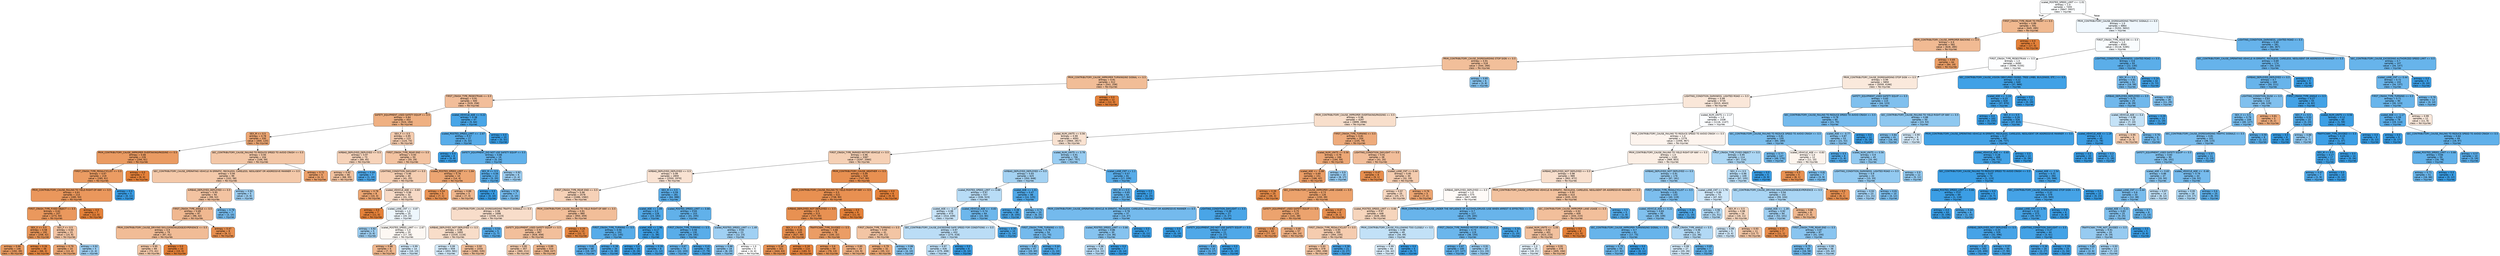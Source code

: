 digraph Tree {
node [shape=box, style="filled, rounded", color="black", fontname=helvetica] ;
edge [fontname=helvetica] ;
0 [label="scaled_POSTED_SPEED_LIMIT <= -1.01\nentropy = 1.0\nsamples = 7455\nvalue = [5847, 5937]\nclass = Injuries", fillcolor="#fcfeff"] ;
1 [label="FIRST_CRASH_TYPE_REAR TO FRONT <= 0.5\nentropy = 0.89\nsamples = 591\nvalue = [645, 285]\nclass = No-Injuries", fillcolor="#f0b990"] ;
0 -> 1 [labeldistance=2.5, labelangle=45, headlabel="True"] ;
2 [label="PRIM_CONTRIBUTORY_CAUSE_IMPROPER BACKING <= 0.5\nentropy = 0.9\nsamples = 582\nvalue = [628, 285]\nclass = No-Injuries", fillcolor="#f1ba93"] ;
1 -> 2 ;
3 [label="PRIM_CONTRIBUTORY_CAUSE_DISREGARDING STOP SIGN <= 0.5\nentropy = 0.91\nsamples = 518\nvalue = [544, 266]\nclass = No-Injuries", fillcolor="#f2bf9a"] ;
2 -> 3 ;
4 [label="PRIM_CONTRIBUTORY_CAUSE_IMPROPER TURNING/NO SIGNAL <= 0.5\nentropy = 0.91\nsamples = 512\nvalue = [541, 258]\nclass = No-Injuries", fillcolor="#f1bd97"] ;
3 -> 4 ;
5 [label="FIRST_CRASH_TYPE_PEDESTRIAN <= 0.5\nentropy = 0.91\nsamples = 500\nvalue = [529, 258]\nclass = No-Injuries", fillcolor="#f2be9a"] ;
4 -> 5 ;
6 [label="SAFETY_EQUIPMENT_USED SAFETY EQUIP <= 0.5\nentropy = 0.84\nsamples = 453\nvalue = [524, 194]\nclass = No-Injuries", fillcolor="#efb082"] ;
5 -> 6 ;
7 [label="SEX_M <= 0.5\nentropy = 0.78\nsamples = 330\nvalue = [400, 120]\nclass = No-Injuries", fillcolor="#eda774"] ;
6 -> 7 ;
8 [label="PRIM_CONTRIBUTORY_CAUSE_IMPROPER OVERTAKING/PASSING <= 0.5\nentropy = 0.66\nsamples = 226\nvalue = [294, 61]\nclass = No-Injuries", fillcolor="#ea9b62"] ;
7 -> 8 ;
9 [label="FIRST_CRASH_TYPE_PEDALCYCLIST <= 0.5\nentropy = 0.67\nsamples = 219\nvalue = [285, 61]\nclass = No-Injuries", fillcolor="#eb9c63"] ;
8 -> 9 ;
10 [label="PRIM_CONTRIBUTORY_CAUSE_FAILING TO YIELD RIGHT-OF-WAY <= 0.5\nentropy = 0.61\nsamples = 214\nvalue = [285, 50]\nclass = No-Injuries", fillcolor="#ea975c"] ;
9 -> 10 ;
11 [label="FIRST_CRASH_TYPE_FIXED OBJECT <= 0.5\nentropy = 0.62\nsamples = 207\nvalue = [273, 50]\nclass = No-Injuries", fillcolor="#ea985d"] ;
10 -> 11 ;
12 [label="SEX_X <= 0.5\nentropy = 0.58\nsamples = 192\nvalue = [258, 42]\nclass = No-Injuries", fillcolor="#e99659"] ;
11 -> 12 ;
13 [label="entropy = 0.66\nsamples = 146\nvalue = [192, 39]\nclass = No-Injuries", fillcolor="#ea9b61"] ;
12 -> 13 ;
14 [label="entropy = 0.26\nsamples = 46\nvalue = [66, 3]\nclass = No-Injuries", fillcolor="#e68742"] ;
12 -> 14 ;
15 [label="SEX_F <= 0.5\nentropy = 0.93\nsamples = 15\nvalue = [15, 8]\nclass = No-Injuries", fillcolor="#f3c4a3"] ;
11 -> 15 ;
16 [label="entropy = 0.79\nsamples = 10\nvalue = [13, 4]\nclass = No-Injuries", fillcolor="#eda876"] ;
15 -> 16 ;
17 [label="entropy = 0.92\nsamples = 5\nvalue = [2, 4]\nclass = Injuries", fillcolor="#9ccef2"] ;
15 -> 17 ;
18 [label="entropy = 0.0\nsamples = 7\nvalue = [12, 0]\nclass = No-Injuries", fillcolor="#e58139"] ;
10 -> 18 ;
19 [label="entropy = 0.0\nsamples = 5\nvalue = [0, 11]\nclass = Injuries", fillcolor="#399de5"] ;
9 -> 19 ;
20 [label="entropy = 0.0\nsamples = 7\nvalue = [9, 0]\nclass = No-Injuries", fillcolor="#e58139"] ;
8 -> 20 ;
21 [label="SEC_CONTRIBUTORY_CAUSE_FAILING TO REDUCE SPEED TO AVOID CRASH <= 0.5\nentropy = 0.94\nsamples = 104\nvalue = [106, 59]\nclass = No-Injuries", fillcolor="#f3c7a7"] ;
7 -> 21 ;
22 [label="SEC_CONTRIBUTORY_CAUSE_OPERATING VEHICLE IN ERRATIC, RECKLESS, CARELESS, NEGLIGENT OR AGGRESSIVE MANNER <= 0.5\nentropy = 0.94\nsamples = 99\nvalue = [102, 58]\nclass = No-Injuries", fillcolor="#f4c9aa"] ;
21 -> 22 ;
23 [label="AIRBAG_DEPLOYED_DEPLOYED <= 0.5\nentropy = 0.93\nsamples = 94\nvalue = [99, 52]\nclass = No-Injuries", fillcolor="#f3c3a1"] ;
22 -> 23 ;
24 [label="FIRST_CRASH_TYPE_ANGLE <= 0.5\nentropy = 0.89\nsamples = 87\nvalue = [96, 42]\nclass = No-Injuries", fillcolor="#f0b890"] ;
23 -> 24 ;
25 [label="PRIM_CONTRIBUTORY_CAUSE_DRIVING SKILLS/KNOWLEDGE/EXPERIENCE <= 0.5\nentropy = 0.9\nsamples = 79\nvalue = [87, 41]\nclass = No-Injuries", fillcolor="#f1bc96"] ;
24 -> 25 ;
26 [label="entropy = 0.95\nsamples = 69\nvalue = [72, 41]\nclass = No-Injuries", fillcolor="#f4c9aa"] ;
25 -> 26 ;
27 [label="entropy = 0.0\nsamples = 10\nvalue = [15, 0]\nclass = No-Injuries", fillcolor="#e58139"] ;
25 -> 27 ;
28 [label="entropy = 0.47\nsamples = 8\nvalue = [9, 1]\nclass = No-Injuries", fillcolor="#e88f4f"] ;
24 -> 28 ;
29 [label="entropy = 0.78\nsamples = 7\nvalue = [3, 10]\nclass = Injuries", fillcolor="#74baed"] ;
23 -> 29 ;
30 [label="entropy = 0.92\nsamples = 5\nvalue = [3, 6]\nclass = Injuries", fillcolor="#9ccef2"] ;
22 -> 30 ;
31 [label="entropy = 0.72\nsamples = 5\nvalue = [4, 1]\nclass = No-Injuries", fillcolor="#eca06a"] ;
21 -> 31 ;
32 [label="SEX_F <= 0.5\nentropy = 0.95\nsamples = 123\nvalue = [124, 74]\nclass = No-Injuries", fillcolor="#f5ccaf"] ;
6 -> 32 ;
33 [label="AIRBAG_DEPLOYED_DEPLOYED <= 0.5\nentropy = 0.97\nsamples = 73\nvalue = [69, 45]\nclass = No-Injuries", fillcolor="#f6d3ba"] ;
32 -> 33 ;
34 [label="entropy = 0.92\nsamples = 66\nvalue = [68, 35]\nclass = No-Injuries", fillcolor="#f2c29f"] ;
33 -> 34 ;
35 [label="entropy = 0.44\nsamples = 7\nvalue = [1, 10]\nclass = Injuries", fillcolor="#4da7e8"] ;
33 -> 35 ;
36 [label="FIRST_CRASH_TYPE_REAR END <= 0.5\nentropy = 0.93\nsamples = 50\nvalue = [55, 29]\nclass = No-Injuries", fillcolor="#f3c3a1"] ;
32 -> 36 ;
37 [label="LIGHTING_CONDITION_DAYLIGHT <= 0.5\nentropy = 0.96\nsamples = 40\nvalue = [41, 25]\nclass = No-Injuries", fillcolor="#f5ceb2"] ;
36 -> 37 ;
38 [label="entropy = 0.78\nsamples = 8\nvalue = [10, 3]\nclass = No-Injuries", fillcolor="#eda774"] ;
37 -> 38 ;
39 [label="scaled_VEHICLE_AGE <= -0.83\nentropy = 0.98\nsamples = 32\nvalue = [31, 22]\nclass = No-Injuries", fillcolor="#f7dac6"] ;
37 -> 39 ;
40 [label="entropy = 0.0\nsamples = 7\nvalue = [11, 0]\nclass = No-Injuries", fillcolor="#e58139"] ;
39 -> 40 ;
41 [label="scaled_LANE_CNT <= -0.87\nentropy = 1.0\nsamples = 25\nvalue = [20, 22]\nclass = Injuries", fillcolor="#edf6fd"] ;
39 -> 41 ;
42 [label="entropy = 0.92\nsamples = 5\nvalue = [3, 6]\nclass = Injuries", fillcolor="#9ccef2"] ;
41 -> 42 ;
43 [label="scaled_POSTED_SPEED_LIMIT <= -2.67\nentropy = 1.0\nsamples = 20\nvalue = [17, 16]\nclass = No-Injuries", fillcolor="#fdf8f3"] ;
41 -> 43 ;
44 [label="entropy = 0.88\nsamples = 6\nvalue = [7, 3]\nclass = No-Injuries", fillcolor="#f0b78e"] ;
43 -> 44 ;
45 [label="entropy = 0.99\nsamples = 14\nvalue = [10, 13]\nclass = Injuries", fillcolor="#d1e8f9"] ;
43 -> 45 ;
46 [label="scaled_POSTED_SPEED_LIMIT <= -1.84\nentropy = 0.76\nsamples = 10\nvalue = [14, 4]\nclass = No-Injuries", fillcolor="#eca572"] ;
36 -> 46 ;
47 [label="entropy = 0.54\nsamples = 5\nvalue = [7, 1]\nclass = No-Injuries", fillcolor="#e99355"] ;
46 -> 47 ;
48 [label="entropy = 0.88\nsamples = 5\nvalue = [7, 3]\nclass = No-Injuries", fillcolor="#f0b78e"] ;
46 -> 48 ;
49 [label="scaled_VEHICLE_AGE <= 0.22\nentropy = 0.38\nsamples = 47\nvalue = [5, 64]\nclass = Injuries", fillcolor="#48a5e7"] ;
5 -> 49 ;
50 [label="scaled_POSTED_SPEED_LIMIT <= -2.67\nentropy = 0.57\nsamples = 27\nvalue = [5, 32]\nclass = Injuries", fillcolor="#58ace9"] ;
49 -> 50 ;
51 [label="entropy = 0.0\nsamples = 8\nvalue = [0, 8]\nclass = Injuries", fillcolor="#399de5"] ;
50 -> 51 ;
52 [label="SAFETY_EQUIPMENT_DID NOT USE SAFETY EQUIP <= 0.5\nentropy = 0.66\nsamples = 19\nvalue = [5, 24]\nclass = Injuries", fillcolor="#62b1ea"] ;
50 -> 52 ;
53 [label="SEX_M <= 0.5\nentropy = 0.56\nsamples = 13\nvalue = [3, 20]\nclass = Injuries", fillcolor="#57ace9"] ;
52 -> 53 ;
54 [label="entropy = 0.0\nsamples = 6\nvalue = [0, 10]\nclass = Injuries", fillcolor="#399de5"] ;
53 -> 54 ;
55 [label="entropy = 0.78\nsamples = 7\nvalue = [3, 10]\nclass = Injuries", fillcolor="#74baed"] ;
53 -> 55 ;
56 [label="entropy = 0.92\nsamples = 6\nvalue = [2, 4]\nclass = Injuries", fillcolor="#9ccef2"] ;
52 -> 56 ;
57 [label="entropy = 0.0\nsamples = 20\nvalue = [0, 32]\nclass = Injuries", fillcolor="#399de5"] ;
49 -> 57 ;
58 [label="entropy = 0.0\nsamples = 12\nvalue = [12, 0]\nclass = No-Injuries", fillcolor="#e58139"] ;
4 -> 58 ;
59 [label="entropy = 0.85\nsamples = 6\nvalue = [3, 8]\nclass = Injuries", fillcolor="#83c2ef"] ;
3 -> 59 ;
60 [label="entropy = 0.69\nsamples = 64\nvalue = [84, 19]\nclass = No-Injuries", fillcolor="#eb9e66"] ;
2 -> 60 ;
61 [label="entropy = 0.0\nsamples = 9\nvalue = [17, 0]\nclass = No-Injuries", fillcolor="#e58139"] ;
1 -> 61 ;
62 [label="PRIM_CONTRIBUTORY_CAUSE_DISREGARDING TRAFFIC SIGNALS <= 0.5\nentropy = 1.0\nsamples = 6864\nvalue = [5202, 5652]\nclass = Injuries", fillcolor="#eff7fd"] ;
0 -> 62 [labeldistance=2.5, labelangle=-45, headlabel="False"] ;
63 [label="FIRST_CRASH_TYPE_HEAD ON <= 0.5\nentropy = 1.0\nsamples = 6583\nvalue = [5118, 5285]\nclass = Injuries", fillcolor="#f9fcfe"] ;
62 -> 63 ;
64 [label="FIRST_CRASH_TYPE_PEDESTRIAN <= 0.5\nentropy = 1.0\nsamples = 6490\nvalue = [5096, 5155]\nclass = Injuries", fillcolor="#fdfeff"] ;
63 -> 64 ;
65 [label="PRIM_CONTRIBUTORY_CAUSE_DISREGARDING STOP SIGN <= 0.5\nentropy = 0.99\nsamples = 5850\nvalue = [5059, 4166]\nclass = No-Injuries", fillcolor="#fae9dc"] ;
64 -> 65 ;
66 [label="LIGHTING_CONDITION_DARKNESS, LIGHTED ROAD <= 0.5\nentropy = 0.99\nsamples = 5735\nvalue = [5015, 4043]\nclass = No-Injuries", fillcolor="#fae7d9"] ;
65 -> 66 ;
67 [label="PRIM_CONTRIBUTORY_CAUSE_IMPROPER OVERTAKING/PASSING <= 0.5\nentropy = 0.98\nsamples = 4297\nvalue = [3899, 2896]\nclass = No-Injuries", fillcolor="#f8dfcc"] ;
66 -> 67 ;
68 [label="scaled_NUM_UNITS <= 0.56\nentropy = 0.99\nsamples = 4093\nvalue = [3664, 2817]\nclass = No-Injuries", fillcolor="#f9e2d1"] ;
67 -> 68 ;
69 [label="FIRST_CRASH_TYPE_PARKED MOTOR VEHICLE <= 0.5\nentropy = 0.96\nsamples = 3387\nvalue = [3297, 2060]\nclass = No-Injuries", fillcolor="#f5d0b5"] ;
68 -> 69 ;
70 [label="AIRBAG_DEPLOYED_DEPLOYED <= 0.5\nentropy = 0.99\nsamples = 2859\nvalue = [2550, 1970]\nclass = No-Injuries", fillcolor="#f9e2d2"] ;
69 -> 70 ;
71 [label="FIRST_CRASH_TYPE_REAR END <= 0.5\nentropy = 0.96\nsamples = 2578\nvalue = [2486, 1582]\nclass = No-Injuries", fillcolor="#f6d1b7"] ;
70 -> 71 ;
72 [label="SEC_CONTRIBUTORY_CAUSE_DISREGARDING TRAFFIC SIGNALS <= 0.5\nentropy = 0.98\nsamples = 1698\nvalue = [1536, 1123]\nclass = No-Injuries", fillcolor="#f8ddca"] ;
71 -> 72 ;
73 [label="AIRBAG_DEPLOYED_NOT DEPLOYED <= 0.5\nentropy = 0.98\nsamples = 1693\nvalue = [1535, 1116]\nclass = No-Injuries", fillcolor="#f8ddc9"] ;
72 -> 73 ;
74 [label="entropy = 0.99\nsamples = 659\nvalue = [453, 581]\nclass = Injuries", fillcolor="#d3e9f9"] ;
73 -> 74 ;
75 [label="entropy = 0.92\nsamples = 1034\nvalue = [1082, 535]\nclass = No-Injuries", fillcolor="#f2bf9b"] ;
73 -> 75 ;
76 [label="entropy = 0.54\nsamples = 5\nvalue = [1, 7]\nclass = Injuries", fillcolor="#55abe9"] ;
72 -> 76 ;
77 [label="PRIM_CONTRIBUTORY_CAUSE_FAILING TO YIELD RIGHT-OF-WAY <= 0.5\nentropy = 0.91\nsamples = 880\nvalue = [950, 459]\nclass = No-Injuries", fillcolor="#f2be99"] ;
71 -> 77 ;
78 [label="SAFETY_EQUIPMENT_USED SAFETY EQUIP <= 0.5\nentropy = 0.92\nsamples = 867\nvalue = [928, 458]\nclass = No-Injuries", fillcolor="#f2bf9b"] ;
77 -> 78 ;
79 [label="entropy = 0.95\nsamples = 357\nvalue = [360, 211]\nclass = No-Injuries", fillcolor="#f4cbad"] ;
78 -> 79 ;
80 [label="entropy = 0.89\nsamples = 510\nvalue = [568, 247]\nclass = No-Injuries", fillcolor="#f0b88f"] ;
78 -> 80 ;
81 [label="entropy = 0.26\nsamples = 13\nvalue = [22, 1]\nclass = No-Injuries", fillcolor="#e68742"] ;
77 -> 81 ;
82 [label="SEX_M <= 0.5\nentropy = 0.59\nsamples = 281\nvalue = [64, 388]\nclass = Injuries", fillcolor="#5aade9"] ;
70 -> 82 ;
83 [label="scaled_AGE <= 1.09\nentropy = 0.5\nsamples = 128\nvalue = [23, 183]\nclass = Injuries", fillcolor="#52a9e8"] ;
82 -> 83 ;
84 [label="FIRST_CRASH_TYPE_TURNING <= 0.5\nentropy = 0.56\nsamples = 102\nvalue = [22, 145]\nclass = Injuries", fillcolor="#57ace9"] ;
83 -> 84 ;
85 [label="entropy = 0.61\nsamples = 68\nvalue = [19, 107]\nclass = Injuries", fillcolor="#5caeea"] ;
84 -> 85 ;
86 [label="entropy = 0.38\nsamples = 34\nvalue = [3, 38]\nclass = Injuries", fillcolor="#49a5e7"] ;
84 -> 86 ;
87 [label="scaled_AGE <= 1.96\nentropy = 0.17\nsamples = 26\nvalue = [1, 38]\nclass = Injuries", fillcolor="#3ea0e6"] ;
83 -> 87 ;
88 [label="entropy = 0.0\nsamples = 18\nvalue = [0, 26]\nclass = Injuries", fillcolor="#399de5"] ;
87 -> 88 ;
89 [label="entropy = 0.39\nsamples = 8\nvalue = [1, 12]\nclass = Injuries", fillcolor="#49a5e7"] ;
87 -> 89 ;
90 [label="scaled_POSTED_SPEED_LIMIT <= 0.66\nentropy = 0.65\nsamples = 153\nvalue = [41, 205]\nclass = Injuries", fillcolor="#61b1ea"] ;
82 -> 90 ;
91 [label="FIRST_CRASH_TYPE_TURNING <= 0.5\nentropy = 0.58\nsamples = 130\nvalue = [29, 182]\nclass = Injuries", fillcolor="#59ade9"] ;
90 -> 91 ;
92 [label="entropy = 0.67\nsamples = 74\nvalue = [22, 103]\nclass = Injuries", fillcolor="#63b2eb"] ;
91 -> 92 ;
93 [label="entropy = 0.41\nsamples = 56\nvalue = [7, 79]\nclass = Injuries", fillcolor="#4ba6e7"] ;
91 -> 93 ;
94 [label="scaled_POSTED_SPEED_LIMIT <= 1.49\nentropy = 0.93\nsamples = 23\nvalue = [12, 23]\nclass = Injuries", fillcolor="#a0d0f3"] ;
90 -> 94 ;
95 [label="entropy = 0.88\nsamples = 18\nvalue = [8, 19]\nclass = Injuries", fillcolor="#8cc6f0"] ;
94 -> 95 ;
96 [label="entropy = 1.0\nsamples = 5\nvalue = [4, 4]\nclass = No-Injuries", fillcolor="#ffffff"] ;
94 -> 96 ;
97 [label="PRIM_CONTRIBUTORY_CAUSE_WEATHER <= 0.5\nentropy = 0.49\nsamples = 528\nvalue = [747, 90]\nclass = No-Injuries", fillcolor="#e89051"] ;
69 -> 97 ;
98 [label="PRIM_CONTRIBUTORY_CAUSE_FAILING TO YIELD RIGHT-OF-WAY <= 0.5\nentropy = 0.5\nsamples = 522\nvalue = [738, 90]\nclass = No-Injuries", fillcolor="#e89051"] ;
97 -> 98 ;
99 [label="AIRBAG_DEPLOYED_NOT DEPLOYED <= 0.5\nentropy = 0.5\nsamples = 513\nvalue = [727, 90]\nclass = No-Injuries", fillcolor="#e89152"] ;
98 -> 99 ;
100 [label="SEX_X <= 0.5\nentropy = 0.46\nsamples = 435\nvalue = [627, 68]\nclass = No-Injuries", fillcolor="#e88f4e"] ;
99 -> 100 ;
101 [label="entropy = 0.54\nsamples = 321\nvalue = [444, 63]\nclass = No-Injuries", fillcolor="#e99355"] ;
100 -> 101 ;
102 [label="entropy = 0.18\nsamples = 114\nvalue = [183, 5]\nclass = No-Injuries", fillcolor="#e6843e"] ;
100 -> 102 ;
103 [label="TRAFFICWAY_TYPE_DIVIDED <= 0.5\nentropy = 0.68\nsamples = 78\nvalue = [100, 22]\nclass = No-Injuries", fillcolor="#eb9d65"] ;
99 -> 103 ;
104 [label="entropy = 0.6\nsamples = 59\nvalue = [76, 13]\nclass = No-Injuries", fillcolor="#e9975b"] ;
103 -> 104 ;
105 [label="entropy = 0.85\nsamples = 19\nvalue = [24, 9]\nclass = No-Injuries", fillcolor="#efb083"] ;
103 -> 105 ;
106 [label="entropy = 0.0\nsamples = 9\nvalue = [11, 0]\nclass = No-Injuries", fillcolor="#e58139"] ;
98 -> 106 ;
107 [label="entropy = 0.0\nsamples = 6\nvalue = [9, 0]\nclass = No-Injuries", fillcolor="#e58139"] ;
97 -> 107 ;
108 [label="scaled_NUM_UNITS <= 3.78\nentropy = 0.91\nsamples = 706\nvalue = [367, 757]\nclass = Injuries", fillcolor="#99cdf2"] ;
68 -> 108 ;
109 [label="AIRBAG_DEPLOYED_DEPLOYED <= 0.5\nentropy = 0.93\nsamples = 625\nvalue = [350, 648]\nclass = Injuries", fillcolor="#a4d2f3"] ;
108 -> 109 ;
110 [label="scaled_POSTED_SPEED_LIMIT <= 0.66\nentropy = 0.97\nsamples = 537\nvalue = [336, 523]\nclass = Injuries", fillcolor="#b8dcf6"] ;
109 -> 110 ;
111 [label="scaled_AGE <= -1.17\nentropy = 0.98\nsamples = 473\nvalue = [314, 439]\nclass = Injuries", fillcolor="#c7e3f8"] ;
110 -> 111 ;
112 [label="FIRST_CRASH_TYPE_TURNING <= 0.5\nentropy = 0.93\nsamples = 41\nvalue = [39, 21]\nclass = No-Injuries", fillcolor="#f3c5a4"] ;
111 -> 112 ;
113 [label="entropy = 0.79\nsamples = 32\nvalue = [35, 11]\nclass = No-Injuries", fillcolor="#eda977"] ;
112 -> 113 ;
114 [label="entropy = 0.86\nsamples = 9\nvalue = [4, 10]\nclass = Injuries", fillcolor="#88c4ef"] ;
112 -> 114 ;
115 [label="SEC_CONTRIBUTORY_CAUSE_EXCEEDING SAFE SPEED FOR CONDITIONS <= 0.5\nentropy = 0.97\nsamples = 432\nvalue = [275, 418]\nclass = Injuries", fillcolor="#bbddf6"] ;
111 -> 115 ;
116 [label="entropy = 0.97\nsamples = 426\nvalue = [275, 408]\nclass = Injuries", fillcolor="#bedff7"] ;
115 -> 116 ;
117 [label="entropy = 0.0\nsamples = 6\nvalue = [0, 10]\nclass = Injuries", fillcolor="#399de5"] ;
115 -> 117 ;
118 [label="scaled_VEHICLE_AGE <= -0.83\nentropy = 0.74\nsamples = 64\nvalue = [22, 84]\nclass = Injuries", fillcolor="#6db7ec"] ;
110 -> 118 ;
119 [label="entropy = 0.35\nsamples = 10\nvalue = [1, 14]\nclass = Injuries", fillcolor="#47a4e7"] ;
118 -> 119 ;
120 [label="FIRST_CRASH_TYPE_TURNING <= 0.5\nentropy = 0.78\nsamples = 54\nvalue = [21, 70]\nclass = Injuries", fillcolor="#74baed"] ;
118 -> 120 ;
121 [label="entropy = 0.81\nsamples = 47\nvalue = [20, 60]\nclass = Injuries", fillcolor="#7bbeee"] ;
120 -> 121 ;
122 [label="entropy = 0.44\nsamples = 7\nvalue = [1, 10]\nclass = Injuries", fillcolor="#4da7e8"] ;
120 -> 122 ;
123 [label="scaled_AGE <= 1.01\nentropy = 0.47\nsamples = 88\nvalue = [14, 125]\nclass = Injuries", fillcolor="#4fa8e8"] ;
109 -> 123 ;
124 [label="entropy = 0.38\nsamples = 68\nvalue = [8, 100]\nclass = Injuries", fillcolor="#49a5e7"] ;
123 -> 124 ;
125 [label="entropy = 0.71\nsamples = 20\nvalue = [6, 25]\nclass = Injuries", fillcolor="#69b5eb"] ;
123 -> 125 ;
126 [label="scaled_LANE_CNT <= 1.1\nentropy = 0.57\nsamples = 81\nvalue = [17, 109]\nclass = Injuries", fillcolor="#58ace9"] ;
108 -> 126 ;
127 [label="SEX_M <= 0.5\nentropy = 0.65\nsamples = 64\nvalue = [17, 84]\nclass = Injuries", fillcolor="#61b1ea"] ;
126 -> 127 ;
128 [label="PRIM_CONTRIBUTORY_CAUSE_OPERATING VEHICLE IN ERRATIC, RECKLESS, CARELESS, NEGLIGENT OR AGGRESSIVE MANNER <= 0.5\nentropy = 0.78\nsamples = 37\nvalue = [14, 47]\nclass = Injuries", fillcolor="#74baed"] ;
127 -> 128 ;
129 [label="scaled_POSTED_SPEED_LIMIT <= 0.66\nentropy = 0.86\nsamples = 30\nvalue = [14, 36]\nclass = Injuries", fillcolor="#86c3ef"] ;
128 -> 129 ;
130 [label="entropy = 0.96\nsamples = 23\nvalue = [14, 22]\nclass = Injuries", fillcolor="#b7dbf6"] ;
129 -> 130 ;
131 [label="entropy = 0.0\nsamples = 7\nvalue = [0, 14]\nclass = Injuries", fillcolor="#399de5"] ;
129 -> 131 ;
132 [label="entropy = 0.0\nsamples = 7\nvalue = [0, 11]\nclass = Injuries", fillcolor="#399de5"] ;
128 -> 132 ;
133 [label="LIGHTING_CONDITION_DAYLIGHT <= 0.5\nentropy = 0.38\nsamples = 27\nvalue = [3, 37]\nclass = Injuries", fillcolor="#49a5e7"] ;
127 -> 133 ;
134 [label="entropy = 0.0\nsamples = 6\nvalue = [0, 10]\nclass = Injuries", fillcolor="#399de5"] ;
133 -> 134 ;
135 [label="SAFETY_EQUIPMENT_DID NOT USE SAFETY EQUIP <= 0.5\nentropy = 0.47\nsamples = 21\nvalue = [3, 27]\nclass = Injuries", fillcolor="#4fa8e8"] ;
133 -> 135 ;
136 [label="entropy = 0.61\nsamples = 14\nvalue = [3, 17]\nclass = Injuries", fillcolor="#5caeea"] ;
135 -> 136 ;
137 [label="entropy = 0.0\nsamples = 7\nvalue = [0, 10]\nclass = Injuries", fillcolor="#399de5"] ;
135 -> 137 ;
138 [label="entropy = 0.0\nsamples = 17\nvalue = [0, 25]\nclass = Injuries", fillcolor="#399de5"] ;
126 -> 138 ;
139 [label="FIRST_CRASH_TYPE_TURNING <= 0.5\nentropy = 0.81\nsamples = 204\nvalue = [235, 79]\nclass = No-Injuries", fillcolor="#eeab7c"] ;
67 -> 139 ;
140 [label="scaled_NUM_UNITS <= 0.56\nentropy = 0.78\nsamples = 166\nvalue = [194, 59]\nclass = No-Injuries", fillcolor="#eda775"] ;
139 -> 140 ;
141 [label="scaled_AGE <= -0.88\nentropy = 0.69\nsamples = 151\nvalue = [186, 42]\nclass = No-Injuries", fillcolor="#eb9d66"] ;
140 -> 141 ;
142 [label="entropy = 0.39\nsamples = 25\nvalue = [36, 3]\nclass = No-Injuries", fillcolor="#e78c49"] ;
141 -> 142 ;
143 [label="SEC_CONTRIBUTORY_CAUSE_IMPROPER LANE USAGE <= 0.5\nentropy = 0.73\nsamples = 126\nvalue = [150, 39]\nclass = No-Injuries", fillcolor="#eca26c"] ;
141 -> 143 ;
144 [label="SAFETY_EQUIPMENT_USED SAFETY EQUIP <= 0.5\nentropy = 0.75\nsamples = 120\nvalue = [141, 38]\nclass = No-Injuries", fillcolor="#eca36e"] ;
143 -> 144 ;
145 [label="entropy = 0.62\nsamples = 63\nvalue = [77, 14]\nclass = No-Injuries", fillcolor="#ea985d"] ;
144 -> 145 ;
146 [label="entropy = 0.85\nsamples = 57\nvalue = [64, 24]\nclass = No-Injuries", fillcolor="#efb083"] ;
144 -> 146 ;
147 [label="entropy = 0.47\nsamples = 6\nvalue = [9, 1]\nclass = No-Injuries", fillcolor="#e88f4f"] ;
143 -> 147 ;
148 [label="entropy = 0.9\nsamples = 15\nvalue = [8, 17]\nclass = Injuries", fillcolor="#96cbf1"] ;
140 -> 148 ;
149 [label="LIGHTING_CONDITION_DAYLIGHT <= 0.5\nentropy = 0.91\nsamples = 38\nvalue = [41, 20]\nclass = No-Injuries", fillcolor="#f2be9a"] ;
139 -> 149 ;
150 [label="entropy = 0.47\nsamples = 8\nvalue = [9, 1]\nclass = No-Injuries", fillcolor="#e88f4f"] ;
149 -> 150 ;
151 [label="scaled_LANE_CNT <= 0.44\nentropy = 0.95\nsamples = 30\nvalue = [32, 19]\nclass = No-Injuries", fillcolor="#f4ccaf"] ;
149 -> 151 ;
152 [label="entropy = 0.97\nsamples = 25\nvalue = [25, 17]\nclass = No-Injuries", fillcolor="#f7d7c0"] ;
151 -> 152 ;
153 [label="entropy = 0.76\nsamples = 5\nvalue = [7, 2]\nclass = No-Injuries", fillcolor="#eca572"] ;
151 -> 153 ;
154 [label="scaled_NUM_UNITS <= 2.17\nentropy = 1.0\nsamples = 1438\nvalue = [1116, 1147]\nclass = Injuries", fillcolor="#fafcfe"] ;
66 -> 154 ;
155 [label="PRIM_CONTRIBUTORY_CAUSE_FAILING TO REDUCE SPEED TO AVOID CRASH <= 0.5\nentropy = 1.0\nsamples = 1279\nvalue = [1056, 967]\nclass = No-Injuries", fillcolor="#fdf4ee"] ;
154 -> 155 ;
156 [label="PRIM_CONTRIBUTORY_CAUSE_FAILING TO YIELD RIGHT-OF-WAY <= 0.5\nentropy = 1.0\nsamples = 1165\nvalue = [989, 853]\nclass = No-Injuries", fillcolor="#fbeee4"] ;
155 -> 156 ;
157 [label="AIRBAG_DEPLOYED_NOT DEPLOYED <= 0.5\nentropy = 0.98\nsamples = 989\nvalue = [902, 672]\nclass = No-Injuries", fillcolor="#f8dfcd"] ;
156 -> 157 ;
158 [label="AIRBAG_DEPLOYED_DEPLOYED <= 0.5\nentropy = 1.0\nsamples = 575\nvalue = [467, 449]\nclass = No-Injuries", fillcolor="#fefaf7"] ;
157 -> 158 ;
159 [label="scaled_POSTED_SPEED_LIMIT <= 0.66\nentropy = 0.97\nsamples = 448\nvalue = [428, 284]\nclass = No-Injuries", fillcolor="#f6d5bc"] ;
158 -> 159 ;
160 [label="FIRST_CRASH_TYPE_PEDALCYCLIST <= 0.5\nentropy = 0.95\nsamples = 399\nvalue = [394, 235]\nclass = No-Injuries", fillcolor="#f5ccaf"] ;
159 -> 160 ;
161 [label="entropy = 0.93\nsamples = 378\nvalue = [392, 208]\nclass = No-Injuries", fillcolor="#f3c4a2"] ;
160 -> 161 ;
162 [label="entropy = 0.36\nsamples = 21\nvalue = [2, 27]\nclass = Injuries", fillcolor="#48a4e7"] ;
160 -> 162 ;
163 [label="PRIM_CONTRIBUTORY_CAUSE_FOLLOWING TOO CLOSELY <= 0.5\nentropy = 0.98\nsamples = 49\nvalue = [34, 49]\nclass = Injuries", fillcolor="#c2e1f7"] ;
159 -> 163 ;
164 [label="entropy = 0.99\nsamples = 44\nvalue = [34, 42]\nclass = Injuries", fillcolor="#d9ecfa"] ;
163 -> 164 ;
165 [label="entropy = 0.0\nsamples = 5\nvalue = [0, 7]\nclass = Injuries", fillcolor="#399de5"] ;
163 -> 165 ;
166 [label="PRIM_CONTRIBUTORY_CAUSE_UNDER THE INFLUENCE OF ALCOHOL/DRUGS (USE WHEN ARREST IS EFFECTED) <= 0.5\nentropy = 0.7\nsamples = 127\nvalue = [39, 165]\nclass = Injuries", fillcolor="#68b4eb"] ;
158 -> 166 ;
167 [label="FIRST_CRASH_TYPE_PARKED MOTOR VEHICLE <= 0.5\nentropy = 0.73\nsamples = 119\nvalue = [38, 150]\nclass = Injuries", fillcolor="#6bb6ec"] ;
166 -> 167 ;
168 [label="entropy = 0.67\nsamples = 100\nvalue = [27, 127]\nclass = Injuries", fillcolor="#63b2eb"] ;
167 -> 168 ;
169 [label="entropy = 0.91\nsamples = 19\nvalue = [11, 23]\nclass = Injuries", fillcolor="#98ccf1"] ;
167 -> 169 ;
170 [label="entropy = 0.34\nsamples = 8\nvalue = [1, 15]\nclass = Injuries", fillcolor="#46a4e7"] ;
166 -> 170 ;
171 [label="PRIM_CONTRIBUTORY_CAUSE_OPERATING VEHICLE IN ERRATIC, RECKLESS, CARELESS, NEGLIGENT OR AGGRESSIVE MANNER <= 0.5\nentropy = 0.92\nsamples = 414\nvalue = [435, 223]\nclass = No-Injuries", fillcolor="#f2c29f"] ;
157 -> 171 ;
172 [label="SEC_CONTRIBUTORY_CAUSE_IMPROPER LANE USAGE <= 0.5\nentropy = 0.92\nsamples = 409\nvalue = [434, 215]\nclass = No-Injuries", fillcolor="#f2bf9b"] ;
171 -> 172 ;
173 [label="scaled_NUM_UNITS <= -1.05\nentropy = 0.92\nsamples = 401\nvalue = [423, 215]\nclass = No-Injuries", fillcolor="#f2c19e"] ;
172 -> 173 ;
174 [label="entropy = 1.0\nsamples = 25\nvalue = [18, 21]\nclass = Injuries", fillcolor="#e3f1fb"] ;
173 -> 174 ;
175 [label="entropy = 0.91\nsamples = 376\nvalue = [405, 194]\nclass = No-Injuries", fillcolor="#f1bd98"] ;
173 -> 175 ;
176 [label="entropy = 0.0\nsamples = 8\nvalue = [11, 0]\nclass = No-Injuries", fillcolor="#e58139"] ;
172 -> 176 ;
177 [label="entropy = 0.5\nsamples = 5\nvalue = [1, 8]\nclass = Injuries", fillcolor="#52a9e8"] ;
171 -> 177 ;
178 [label="AIRBAG_DEPLOYED_NOT DEPLOYED <= 0.5\nentropy = 0.91\nsamples = 176\nvalue = [87, 181]\nclass = Injuries", fillcolor="#98ccf1"] ;
156 -> 178 ;
179 [label="FIRST_CRASH_TYPE_PEDALCYCLIST <= 0.5\nentropy = 0.81\nsamples = 103\nvalue = [40, 119]\nclass = Injuries", fillcolor="#7cbeee"] ;
178 -> 179 ;
180 [label="scaled_VEHICLE_AGE <= 0.22\nentropy = 0.83\nsamples = 95\nvalue = [39, 109]\nclass = Injuries", fillcolor="#80c0ee"] ;
179 -> 180 ;
181 [label="SEC_CONTRIBUTORY_CAUSE_IMPROPER TURNING/NO SIGNAL <= 0.5\nentropy = 0.7\nsamples = 61\nvalue = [17, 73]\nclass = Injuries", fillcolor="#67b4eb"] ;
180 -> 181 ;
182 [label="entropy = 0.75\nsamples = 55\nvalue = [17, 62]\nclass = Injuries", fillcolor="#6fb8ec"] ;
181 -> 182 ;
183 [label="entropy = 0.0\nsamples = 6\nvalue = [0, 11]\nclass = Injuries", fillcolor="#399de5"] ;
181 -> 183 ;
184 [label="FIRST_CRASH_TYPE_ANGLE <= 0.5\nentropy = 0.96\nsamples = 34\nvalue = [22, 36]\nclass = Injuries", fillcolor="#b2d9f5"] ;
180 -> 184 ;
185 [label="entropy = 0.99\nsamples = 27\nvalue = [20, 26]\nclass = Injuries", fillcolor="#d1e8f9"] ;
184 -> 185 ;
186 [label="entropy = 0.65\nsamples = 7\nvalue = [2, 10]\nclass = Injuries", fillcolor="#61b1ea"] ;
184 -> 186 ;
187 [label="entropy = 0.44\nsamples = 8\nvalue = [1, 10]\nclass = Injuries", fillcolor="#4da7e8"] ;
179 -> 187 ;
188 [label="scaled_LANE_CNT <= 1.76\nentropy = 0.99\nsamples = 73\nvalue = [47, 62]\nclass = Injuries", fillcolor="#cfe7f9"] ;
178 -> 188 ;
189 [label="entropy = 0.96\nsamples = 57\nvalue = [31, 51]\nclass = Injuries", fillcolor="#b1d9f5"] ;
188 -> 189 ;
190 [label="SEX_M <= 0.5\nentropy = 0.98\nsamples = 16\nvalue = [16, 11]\nclass = No-Injuries", fillcolor="#f7d8c1"] ;
188 -> 190 ;
191 [label="entropy = 0.99\nsamples = 5\nvalue = [3, 4]\nclass = Injuries", fillcolor="#cee6f8"] ;
190 -> 191 ;
192 [label="entropy = 0.93\nsamples = 11\nvalue = [13, 7]\nclass = No-Injuries", fillcolor="#f3c5a4"] ;
190 -> 192 ;
193 [label="FIRST_CRASH_TYPE_FIXED OBJECT <= 0.5\nentropy = 0.95\nsamples = 114\nvalue = [67, 114]\nclass = Injuries", fillcolor="#add7f4"] ;
155 -> 193 ;
194 [label="SEX_X <= 0.5\nentropy = 0.96\nsamples = 109\nvalue = [67, 105]\nclass = Injuries", fillcolor="#b7dcf6"] ;
193 -> 194 ;
195 [label="SEC_CONTRIBUTORY_CAUSE_DRIVING SKILLS/KNOWLEDGE/EXPERIENCE <= 0.5\nentropy = 0.94\nsamples = 102\nvalue = [59, 104]\nclass = Injuries", fillcolor="#a9d5f4"] ;
194 -> 195 ;
196 [label="scaled_AGE <= -1.39\nentropy = 0.92\nsamples = 94\nvalue = [52, 101]\nclass = Injuries", fillcolor="#9fcff2"] ;
195 -> 196 ;
197 [label="entropy = 0.41\nsamples = 7\nvalue = [11, 1]\nclass = No-Injuries", fillcolor="#e78c4b"] ;
196 -> 197 ;
198 [label="FIRST_CRASH_TYPE_REAR END <= 0.5\nentropy = 0.87\nsamples = 87\nvalue = [41, 100]\nclass = Injuries", fillcolor="#8ac5f0"] ;
196 -> 198 ;
199 [label="entropy = 0.75\nsamples = 49\nvalue = [16, 58]\nclass = Injuries", fillcolor="#70b8ec"] ;
198 -> 199 ;
200 [label="entropy = 0.95\nsamples = 38\nvalue = [25, 42]\nclass = Injuries", fillcolor="#afd7f4"] ;
198 -> 200 ;
201 [label="entropy = 0.88\nsamples = 8\nvalue = [7, 3]\nclass = No-Injuries", fillcolor="#f0b78e"] ;
195 -> 201 ;
202 [label="entropy = 0.5\nsamples = 7\nvalue = [8, 1]\nclass = No-Injuries", fillcolor="#e89152"] ;
194 -> 202 ;
203 [label="entropy = 0.0\nsamples = 5\nvalue = [0, 9]\nclass = Injuries", fillcolor="#399de5"] ;
193 -> 203 ;
204 [label="SEC_CONTRIBUTORY_CAUSE_FAILING TO REDUCE SPEED TO AVOID CRASH <= 0.5\nentropy = 0.81\nsamples = 159\nvalue = [60, 180]\nclass = Injuries", fillcolor="#7bbeee"] ;
154 -> 204 ;
205 [label="entropy = 0.77\nsamples = 147\nvalue = [49, 170]\nclass = Injuries", fillcolor="#72b9ec"] ;
204 -> 205 ;
206 [label="scaled_VEHICLE_AGE <= -0.83\nentropy = 1.0\nsamples = 12\nvalue = [11, 10]\nclass = No-Injuries", fillcolor="#fdf4ed"] ;
204 -> 206 ;
207 [label="entropy = 0.5\nsamples = 5\nvalue = [8, 1]\nclass = No-Injuries", fillcolor="#e89152"] ;
206 -> 207 ;
208 [label="entropy = 0.81\nsamples = 7\nvalue = [3, 9]\nclass = Injuries", fillcolor="#7bbeee"] ;
206 -> 208 ;
209 [label="SAFETY_EQUIPMENT_USED SAFETY EQUIP <= 0.5\nentropy = 0.83\nsamples = 115\nvalue = [44, 123]\nclass = Injuries", fillcolor="#80c0ee"] ;
65 -> 209 ;
210 [label="SEC_CONTRIBUTORY_CAUSE_FAILING TO REDUCE SPEED TO AVOID CRASH <= 0.5\nentropy = 0.78\nsamples = 65\nvalue = [21, 70]\nclass = Injuries", fillcolor="#74baed"] ;
209 -> 210 ;
211 [label="scaled_AGE <= -0.77\nentropy = 0.87\nsamples = 53\nvalue = [21, 52]\nclass = Injuries", fillcolor="#89c5f0"] ;
210 -> 211 ;
212 [label="entropy = 0.5\nsamples = 8\nvalue = [1, 8]\nclass = Injuries", fillcolor="#52a9e8"] ;
211 -> 212 ;
213 [label="scaled_NUM_UNITS <= 0.56\nentropy = 0.9\nsamples = 45\nvalue = [20, 44]\nclass = Injuries", fillcolor="#93caf1"] ;
211 -> 213 ;
214 [label="LIGHTING_CONDITION_DARKNESS, LIGHTED ROAD <= 0.5\nentropy = 0.9\nsamples = 33\nvalue = [15, 33]\nclass = Injuries", fillcolor="#93caf1"] ;
213 -> 214 ;
215 [label="entropy = 0.93\nsamples = 23\nvalue = [11, 21]\nclass = Injuries", fillcolor="#a1d0f3"] ;
214 -> 215 ;
216 [label="entropy = 0.81\nsamples = 10\nvalue = [4, 12]\nclass = Injuries", fillcolor="#7bbeee"] ;
214 -> 216 ;
217 [label="entropy = 0.9\nsamples = 12\nvalue = [5, 11]\nclass = Injuries", fillcolor="#93caf1"] ;
213 -> 217 ;
218 [label="entropy = 0.0\nsamples = 12\nvalue = [0, 18]\nclass = Injuries", fillcolor="#399de5"] ;
210 -> 218 ;
219 [label="SEC_CONTRIBUTORY_CAUSE_FAILING TO YIELD RIGHT-OF-WAY <= 0.5\nentropy = 0.88\nsamples = 50\nvalue = [23, 53]\nclass = Injuries", fillcolor="#8fc8f0"] ;
209 -> 219 ;
220 [label="entropy = 0.84\nsamples = 41\nvalue = [16, 44]\nclass = Injuries", fillcolor="#81c1ee"] ;
219 -> 220 ;
221 [label="entropy = 0.99\nsamples = 9\nvalue = [7, 9]\nclass = Injuries", fillcolor="#d3e9f9"] ;
219 -> 221 ;
222 [label="SEC_CONTRIBUTORY_CAUSE_VISION OBSCURED (SIGNS, TREE LIMBS, BUILDINGS, ETC.) <= 0.5\nentropy = 0.22\nsamples = 640\nvalue = [37, 989]\nclass = Injuries", fillcolor="#40a1e6"] ;
64 -> 222 ;
223 [label="scaled_AGE <= -1.24\nentropy = 0.23\nsamples = 628\nvalue = [37, 970]\nclass = Injuries", fillcolor="#41a1e6"] ;
222 -> 223 ;
224 [label="entropy = 0.0\nsamples = 102\nvalue = [0, 155]\nclass = Injuries", fillcolor="#399de5"] ;
223 -> 224 ;
225 [label="SEX_X <= 0.5\nentropy = 0.26\nsamples = 526\nvalue = [37, 815]\nclass = Injuries", fillcolor="#42a1e6"] ;
223 -> 225 ;
226 [label="PRIM_CONTRIBUTORY_CAUSE_OPERATING VEHICLE IN ERRATIC, RECKLESS, CARELESS, NEGLIGENT OR AGGRESSIVE MANNER <= 0.5\nentropy = 0.27\nsamples = 481\nvalue = [36, 737]\nclass = Injuries", fillcolor="#43a2e6"] ;
225 -> 226 ;
227 [label="scaled_VEHICLE_AGE <= -0.65\nentropy = 0.28\nsamples = 468\nvalue = [36, 711]\nclass = Injuries", fillcolor="#43a2e6"] ;
226 -> 227 ;
228 [label="SEC_CONTRIBUTORY_CAUSE_FAILING TO REDUCE SPEED TO AVOID CRASH <= 0.5\nentropy = 0.07\nsamples = 74\nvalue = [1, 123]\nclass = Injuries", fillcolor="#3b9ee5"] ;
227 -> 228 ;
229 [label="scaled_POSTED_SPEED_LIMIT <= 0.66\nentropy = 0.07\nsamples = 69\nvalue = [1, 116]\nclass = Injuries", fillcolor="#3b9ee5"] ;
228 -> 229 ;
230 [label="entropy = 0.0\nsamples = 63\nvalue = [0, 106]\nclass = Injuries", fillcolor="#399de5"] ;
229 -> 230 ;
231 [label="entropy = 0.44\nsamples = 6\nvalue = [1, 10]\nclass = Injuries", fillcolor="#4da7e8"] ;
229 -> 231 ;
232 [label="entropy = 0.0\nsamples = 5\nvalue = [0, 7]\nclass = Injuries", fillcolor="#399de5"] ;
228 -> 232 ;
233 [label="scaled_AGE <= 2.54\nentropy = 0.31\nsamples = 394\nvalue = [35, 588]\nclass = Injuries", fillcolor="#45a3e7"] ;
227 -> 233 ;
234 [label="SEC_CONTRIBUTORY_CAUSE_DISREGARDING STOP SIGN <= 0.5\nentropy = 0.32\nsamples = 379\nvalue = [35, 565]\nclass = Injuries", fillcolor="#45a3e7"] ;
233 -> 234 ;
235 [label="scaled_LANE_CNT <= 1.76\nentropy = 0.32\nsamples = 373\nvalue = [35, 557]\nclass = Injuries", fillcolor="#45a3e7"] ;
234 -> 235 ;
236 [label="AIRBAG_DEPLOYED_NOT DEPLOYED <= 0.5\nentropy = 0.33\nsamples = 329\nvalue = [32, 496]\nclass = Injuries", fillcolor="#46a3e7"] ;
235 -> 236 ;
237 [label="entropy = 0.32\nsamples = 263\nvalue = [25, 406]\nclass = Injuries", fillcolor="#45a3e7"] ;
236 -> 237 ;
238 [label="entropy = 0.37\nsamples = 66\nvalue = [7, 90]\nclass = Injuries", fillcolor="#48a5e7"] ;
236 -> 238 ;
239 [label="LIGHTING_CONDITION_DAYLIGHT <= 0.5\nentropy = 0.27\nsamples = 44\nvalue = [3, 61]\nclass = Injuries", fillcolor="#43a2e6"] ;
235 -> 239 ;
240 [label="entropy = 0.36\nsamples = 20\nvalue = [2, 27]\nclass = Injuries", fillcolor="#48a4e7"] ;
239 -> 240 ;
241 [label="entropy = 0.19\nsamples = 24\nvalue = [1, 34]\nclass = Injuries", fillcolor="#3fa0e6"] ;
239 -> 241 ;
242 [label="entropy = 0.0\nsamples = 6\nvalue = [0, 8]\nclass = Injuries", fillcolor="#399de5"] ;
234 -> 242 ;
243 [label="entropy = 0.0\nsamples = 15\nvalue = [0, 23]\nclass = Injuries", fillcolor="#399de5"] ;
233 -> 243 ;
244 [label="entropy = 0.0\nsamples = 13\nvalue = [0, 26]\nclass = Injuries", fillcolor="#399de5"] ;
226 -> 244 ;
245 [label="scaled_VEHICLE_AGE <= 1.19\nentropy = 0.1\nsamples = 45\nvalue = [1, 78]\nclass = Injuries", fillcolor="#3c9ee5"] ;
225 -> 245 ;
246 [label="entropy = 0.0\nsamples = 33\nvalue = [0, 60]\nclass = Injuries", fillcolor="#399de5"] ;
245 -> 246 ;
247 [label="entropy = 0.3\nsamples = 12\nvalue = [1, 18]\nclass = Injuries", fillcolor="#44a2e6"] ;
245 -> 247 ;
248 [label="entropy = 0.0\nsamples = 12\nvalue = [0, 19]\nclass = Injuries", fillcolor="#399de5"] ;
222 -> 248 ;
249 [label="LIGHTING_CONDITION_DARKNESS, LIGHTED ROAD <= 0.5\nentropy = 0.6\nsamples = 93\nvalue = [22, 130]\nclass = Injuries", fillcolor="#5baee9"] ;
63 -> 249 ;
250 [label="SEX_M <= 0.5\nentropy = 0.81\nsamples = 51\nvalue = [19, 58]\nclass = Injuries", fillcolor="#7abdee"] ;
249 -> 250 ;
251 [label="AIRBAG_DEPLOYED_DEPLOYED <= 0.5\nentropy = 0.75\nsamples = 25\nvalue = [8, 29]\nclass = Injuries", fillcolor="#70b8ec"] ;
250 -> 251 ;
252 [label="scaled_VEHICLE_AGE <= 0.4\nentropy = 0.98\nsamples = 12\nvalue = [7, 10]\nclass = Injuries", fillcolor="#c4e2f7"] ;
251 -> 252 ;
253 [label="entropy = 0.95\nsamples = 6\nvalue = [5, 3]\nclass = No-Injuries", fillcolor="#f5cdb0"] ;
252 -> 253 ;
254 [label="entropy = 0.76\nsamples = 6\nvalue = [2, 7]\nclass = Injuries", fillcolor="#72b9ec"] ;
252 -> 254 ;
255 [label="entropy = 0.29\nsamples = 13\nvalue = [1, 19]\nclass = Injuries", fillcolor="#43a2e6"] ;
251 -> 255 ;
256 [label="entropy = 0.85\nsamples = 26\nvalue = [11, 29]\nclass = Injuries", fillcolor="#84c2ef"] ;
250 -> 256 ;
257 [label="entropy = 0.24\nsamples = 42\nvalue = [3, 72]\nclass = Injuries", fillcolor="#41a1e6"] ;
249 -> 257 ;
258 [label="LIGHTING_CONDITION_DARKNESS, LIGHTED ROAD <= 0.5\nentropy = 0.69\nsamples = 281\nvalue = [84, 367]\nclass = Injuries", fillcolor="#66b3eb"] ;
62 -> 258 ;
259 [label="SEC_CONTRIBUTORY_CAUSE_OPERATING VEHICLE IN ERRATIC, RECKLESS, CARELESS, NEGLIGENT OR AGGRESSIVE MANNER <= 0.5\nentropy = 0.69\nsamples = 174\nvalue = [50, 220]\nclass = Injuries", fillcolor="#66b3eb"] ;
258 -> 259 ;
260 [label="AIRBAG_DEPLOYED_DEPLOYED <= 0.5\nentropy = 0.7\nsamples = 169\nvalue = [50, 211]\nclass = Injuries", fillcolor="#68b4eb"] ;
259 -> 260 ;
261 [label="LIGHTING_CONDITION_DUSK <= 0.5\nentropy = 0.83\nsamples = 114\nvalue = [46, 129]\nclass = Injuries", fillcolor="#80c0ee"] ;
260 -> 261 ;
262 [label="SEX_X <= 0.5\nentropy = 0.79\nsamples = 109\nvalue = [40, 127]\nclass = Injuries", fillcolor="#77bced"] ;
261 -> 262 ;
263 [label="SEC_CONTRIBUTORY_CAUSE_DISREGARDING TRAFFIC SIGNALS <= 0.5\nentropy = 0.81\nsamples = 101\nvalue = [38, 115]\nclass = Injuries", fillcolor="#7abdee"] ;
262 -> 263 ;
264 [label="SAFETY_EQUIPMENT_USED SAFETY EQUIP <= 0.5\nentropy = 0.83\nsamples = 90\nvalue = [36, 102]\nclass = Injuries", fillcolor="#7fc0ee"] ;
263 -> 264 ;
265 [label="scaled_AGE <= 0.65\nentropy = 0.86\nsamples = 47\nvalue = [20, 50]\nclass = Injuries", fillcolor="#88c4ef"] ;
264 -> 265 ;
266 [label="scaled_LANE_CNT <= 0.44\nentropy = 0.8\nsamples = 33\nvalue = [12, 38]\nclass = Injuries", fillcolor="#78bced"] ;
265 -> 266 ;
267 [label="scaled_AGE <= 0.21\nentropy = 0.83\nsamples = 25\nvalue = [9, 25]\nclass = Injuries", fillcolor="#80c0ee"] ;
266 -> 267 ;
268 [label="TRAFFICWAY_TYPE_NOT_DIVIDED <= 0.5\nentropy = 0.91\nsamples = 20\nvalue = [9, 19]\nclass = Injuries", fillcolor="#97cbf1"] ;
267 -> 268 ;
269 [label="entropy = 0.81\nsamples = 7\nvalue = [2, 6]\nclass = Injuries", fillcolor="#7bbeee"] ;
268 -> 269 ;
270 [label="entropy = 0.93\nsamples = 13\nvalue = [7, 13]\nclass = Injuries", fillcolor="#a4d2f3"] ;
268 -> 270 ;
271 [label="entropy = 0.0\nsamples = 5\nvalue = [0, 6]\nclass = Injuries", fillcolor="#399de5"] ;
267 -> 271 ;
272 [label="entropy = 0.7\nsamples = 8\nvalue = [3, 13]\nclass = Injuries", fillcolor="#67b4eb"] ;
266 -> 272 ;
273 [label="entropy = 0.97\nsamples = 14\nvalue = [8, 12]\nclass = Injuries", fillcolor="#bddef6"] ;
265 -> 273 ;
274 [label="scaled_VEHICLE_AGE <= -0.48\nentropy = 0.79\nsamples = 43\nvalue = [16, 52]\nclass = Injuries", fillcolor="#76bbed"] ;
264 -> 274 ;
275 [label="entropy = 0.95\nsamples = 18\nvalue = [10, 17]\nclass = Injuries", fillcolor="#add7f4"] ;
274 -> 275 ;
276 [label="entropy = 0.6\nsamples = 25\nvalue = [6, 35]\nclass = Injuries", fillcolor="#5baee9"] ;
274 -> 276 ;
277 [label="entropy = 0.57\nsamples = 11\nvalue = [2, 13]\nclass = Injuries", fillcolor="#57ace9"] ;
263 -> 277 ;
278 [label="entropy = 0.59\nsamples = 8\nvalue = [2, 12]\nclass = Injuries", fillcolor="#5aade9"] ;
262 -> 278 ;
279 [label="entropy = 0.81\nsamples = 5\nvalue = [6, 2]\nclass = No-Injuries", fillcolor="#eeab7b"] ;
261 -> 279 ;
280 [label="FIRST_CRASH_TYPE_ANGLE <= 0.5\nentropy = 0.27\nsamples = 55\nvalue = [4, 82]\nclass = Injuries", fillcolor="#43a2e6"] ;
260 -> 280 ;
281 [label="SEX_F <= 0.5\nentropy = 0.52\nsamples = 15\nvalue = [3, 23]\nclass = Injuries", fillcolor="#53aae8"] ;
280 -> 281 ;
282 [label="entropy = 0.0\nsamples = 8\nvalue = [0, 16]\nclass = Injuries", fillcolor="#399de5"] ;
281 -> 282 ;
283 [label="entropy = 0.88\nsamples = 7\nvalue = [3, 7]\nclass = Injuries", fillcolor="#8ec7f0"] ;
281 -> 283 ;
284 [label="scaled_NUM_UNITS <= 0.56\nentropy = 0.12\nsamples = 40\nvalue = [1, 59]\nclass = Injuries", fillcolor="#3c9fe5"] ;
280 -> 284 ;
285 [label="TRAFFICWAY_TYPE_DIVIDED <= 0.5\nentropy = 0.15\nsamples = 31\nvalue = [1, 47]\nclass = Injuries", fillcolor="#3d9fe6"] ;
284 -> 285 ;
286 [label="SEX_M <= 0.5\nentropy = 0.27\nsamples = 17\nvalue = [1, 21]\nclass = Injuries", fillcolor="#42a2e6"] ;
285 -> 286 ;
287 [label="entropy = 0.47\nsamples = 7\nvalue = [1, 9]\nclass = Injuries", fillcolor="#4fa8e8"] ;
286 -> 287 ;
288 [label="entropy = 0.0\nsamples = 10\nvalue = [0, 12]\nclass = Injuries", fillcolor="#399de5"] ;
286 -> 288 ;
289 [label="entropy = 0.0\nsamples = 14\nvalue = [0, 26]\nclass = Injuries", fillcolor="#399de5"] ;
285 -> 289 ;
290 [label="entropy = 0.0\nsamples = 9\nvalue = [0, 12]\nclass = Injuries", fillcolor="#399de5"] ;
284 -> 290 ;
291 [label="entropy = 0.0\nsamples = 5\nvalue = [0, 9]\nclass = Injuries", fillcolor="#399de5"] ;
259 -> 291 ;
292 [label="SEC_CONTRIBUTORY_CAUSE_EXCEEDING AUTHORIZED SPEED LIMIT <= 0.5\nentropy = 0.7\nsamples = 107\nvalue = [34, 147]\nclass = Injuries", fillcolor="#67b4eb"] ;
258 -> 292 ;
293 [label="scaled_LANE_CNT <= 0.44\nentropy = 0.72\nsamples = 102\nvalue = [34, 137]\nclass = Injuries", fillcolor="#6ab5eb"] ;
292 -> 293 ;
294 [label="FIRST_CRASH_TYPE_TURNING <= 0.5\nentropy = 0.71\nsamples = 90\nvalue = [30, 123]\nclass = Injuries", fillcolor="#69b5eb"] ;
293 -> 294 ;
295 [label="scaled_AGE <= -1.17\nentropy = 0.59\nsamples = 78\nvalue = [19, 114]\nclass = Injuries", fillcolor="#5aade9"] ;
294 -> 295 ;
296 [label="entropy = 0.0\nsamples = 9\nvalue = [0, 17]\nclass = Injuries", fillcolor="#399de5"] ;
295 -> 296 ;
297 [label="SEC_CONTRIBUTORY_CAUSE_FAILING TO REDUCE SPEED TO AVOID CRASH <= 0.5\nentropy = 0.64\nsamples = 69\nvalue = [19, 97]\nclass = Injuries", fillcolor="#60b0ea"] ;
295 -> 297 ;
298 [label="scaled_POSTED_SPEED_LIMIT <= 0.66\nentropy = 0.66\nsamples = 59\nvalue = [16, 78]\nclass = Injuries", fillcolor="#62b1ea"] ;
297 -> 298 ;
299 [label="entropy = 0.71\nsamples = 51\nvalue = [16, 66]\nclass = Injuries", fillcolor="#69b5eb"] ;
298 -> 299 ;
300 [label="entropy = 0.0\nsamples = 8\nvalue = [0, 12]\nclass = Injuries", fillcolor="#399de5"] ;
298 -> 300 ;
301 [label="entropy = 0.57\nsamples = 10\nvalue = [3, 19]\nclass = Injuries", fillcolor="#58ace9"] ;
297 -> 301 ;
302 [label="entropy = 0.99\nsamples = 12\nvalue = [11, 9]\nclass = No-Injuries", fillcolor="#fae8db"] ;
294 -> 302 ;
303 [label="entropy = 0.76\nsamples = 12\nvalue = [4, 14]\nclass = Injuries", fillcolor="#72b9ec"] ;
293 -> 303 ;
304 [label="entropy = 0.0\nsamples = 5\nvalue = [0, 10]\nclass = Injuries", fillcolor="#399de5"] ;
292 -> 304 ;
}
